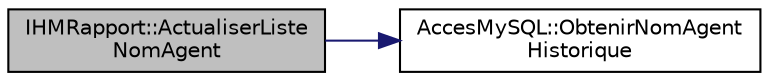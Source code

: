 digraph "IHMRapport::ActualiserListeNomAgent"
{
 // LATEX_PDF_SIZE
  edge [fontname="Helvetica",fontsize="10",labelfontname="Helvetica",labelfontsize="10"];
  node [fontname="Helvetica",fontsize="10",shape=record];
  rankdir="LR";
  Node1 [label="IHMRapport::ActualiserListe\lNomAgent",height=0.2,width=0.4,color="black", fillcolor="grey75", style="filled", fontcolor="black",tooltip=" "];
  Node1 -> Node2 [color="midnightblue",fontsize="10",style="solid"];
  Node2 [label="AccesMySQL::ObtenirNomAgent\lHistorique",height=0.2,width=0.4,color="black", fillcolor="white", style="filled",URL="$class_acces_my_s_q_l.html#a7024ebe5fbfa648d5cc83b9373b2a422",tooltip=" "];
}

